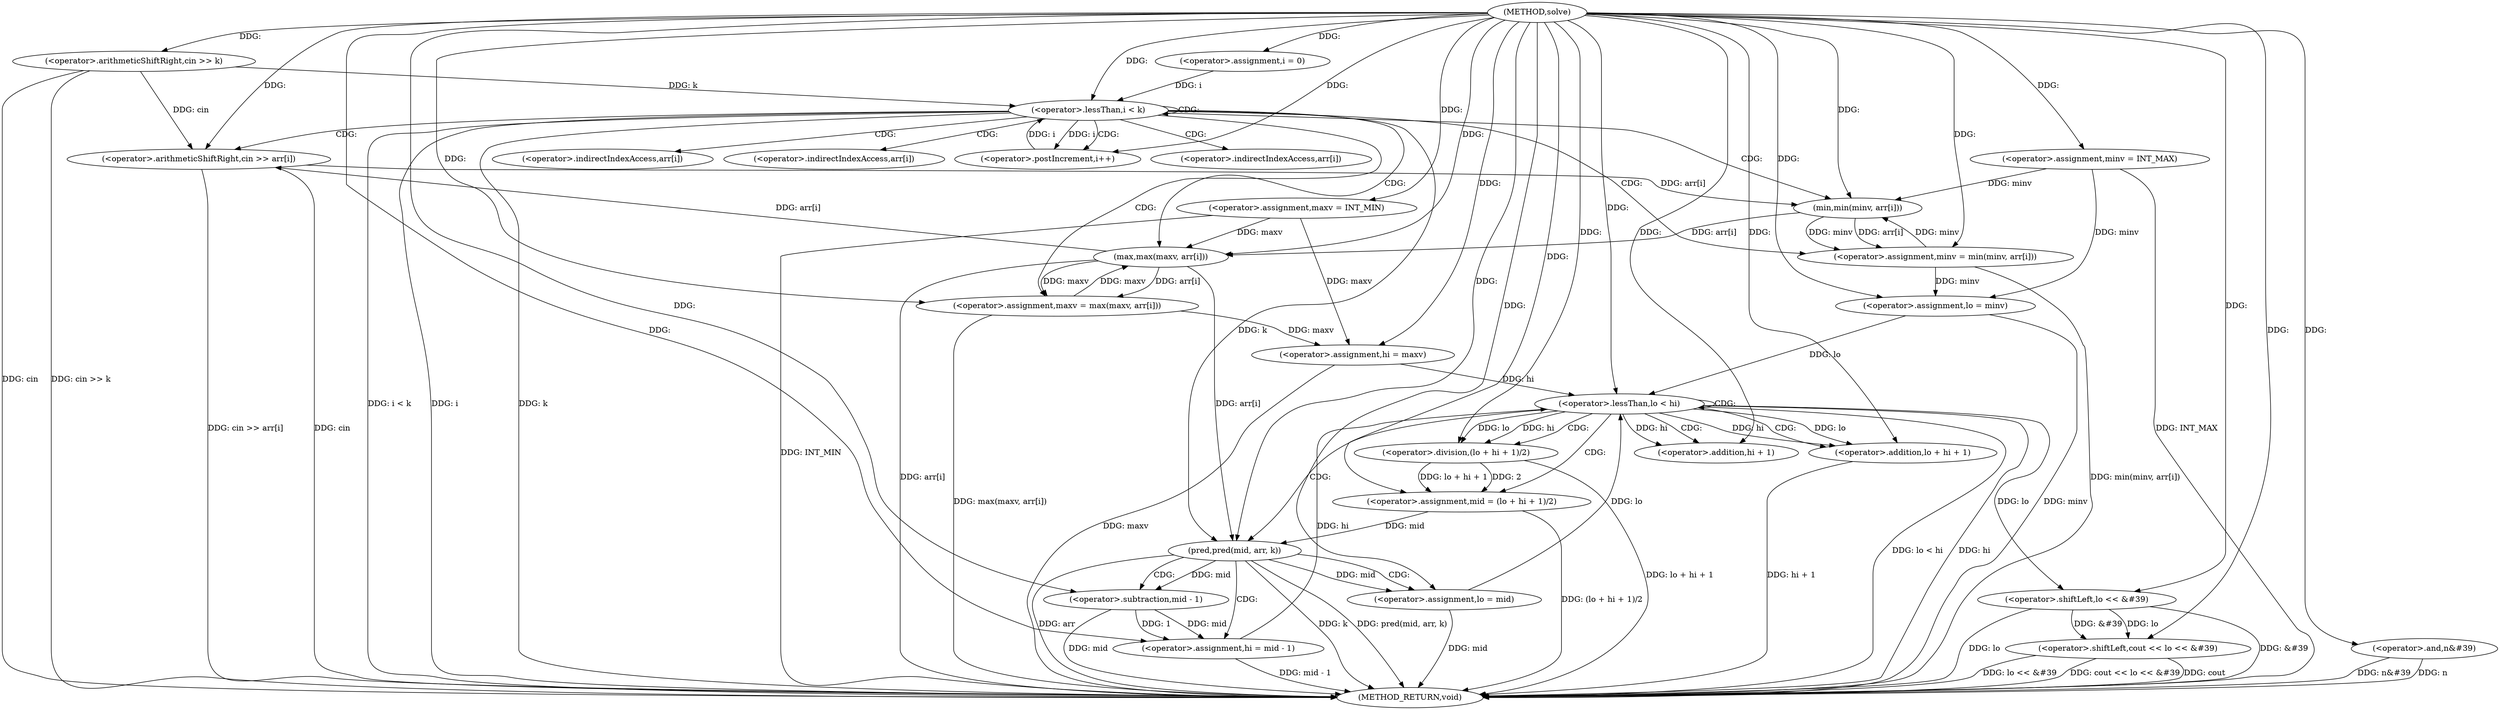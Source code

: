 digraph "solve" {  
"1000206" [label = "(METHOD,solve)" ]
"1000299" [label = "(METHOD_RETURN,void)" ]
"1000209" [label = "(<operator>.arithmeticShiftRight,cin >> k)" ]
"1000214" [label = "(<operator>.assignment,minv = INT_MAX)" ]
"1000218" [label = "(<operator>.assignment,maxv = INT_MIN)" ]
"1000252" [label = "(<operator>.assignment,lo = minv)" ]
"1000256" [label = "(<operator>.assignment,hi = maxv)" ]
"1000290" [label = "(<operator>.shiftLeft,cout << lo << &#39)" ]
"1000296" [label = "(<operator>.and,n&#39)" ]
"1000223" [label = "(<operator>.assignment,i = 0)" ]
"1000226" [label = "(<operator>.lessThan,i < k)" ]
"1000229" [label = "(<operator>.postIncrement,i++)" ]
"1000260" [label = "(<operator>.lessThan,lo < hi)" ]
"1000232" [label = "(<operator>.arithmeticShiftRight,cin >> arr[i])" ]
"1000237" [label = "(<operator>.assignment,minv = min(minv, arr[i]))" ]
"1000244" [label = "(<operator>.assignment,maxv = max(maxv, arr[i]))" ]
"1000265" [label = "(<operator>.assignment,mid = (lo + hi + 1)/2)" ]
"1000292" [label = "(<operator>.shiftLeft,lo << &#39)" ]
"1000275" [label = "(pred,pred(mid, arr, k))" ]
"1000239" [label = "(min,min(minv, arr[i]))" ]
"1000246" [label = "(max,max(maxv, arr[i]))" ]
"1000267" [label = "(<operator>.division,(lo + hi + 1)/2)" ]
"1000280" [label = "(<operator>.assignment,lo = mid)" ]
"1000268" [label = "(<operator>.addition,lo + hi + 1)" ]
"1000285" [label = "(<operator>.assignment,hi = mid - 1)" ]
"1000270" [label = "(<operator>.addition,hi + 1)" ]
"1000287" [label = "(<operator>.subtraction,mid - 1)" ]
"1000234" [label = "(<operator>.indirectIndexAccess,arr[i])" ]
"1000241" [label = "(<operator>.indirectIndexAccess,arr[i])" ]
"1000248" [label = "(<operator>.indirectIndexAccess,arr[i])" ]
  "1000209" -> "1000299"  [ label = "DDG: cin"] 
  "1000209" -> "1000299"  [ label = "DDG: cin >> k"] 
  "1000226" -> "1000299"  [ label = "DDG: i"] 
  "1000226" -> "1000299"  [ label = "DDG: k"] 
  "1000226" -> "1000299"  [ label = "DDG: i < k"] 
  "1000252" -> "1000299"  [ label = "DDG: minv"] 
  "1000256" -> "1000299"  [ label = "DDG: maxv"] 
  "1000260" -> "1000299"  [ label = "DDG: hi"] 
  "1000260" -> "1000299"  [ label = "DDG: lo < hi"] 
  "1000292" -> "1000299"  [ label = "DDG: lo"] 
  "1000292" -> "1000299"  [ label = "DDG: &#39"] 
  "1000290" -> "1000299"  [ label = "DDG: lo << &#39"] 
  "1000290" -> "1000299"  [ label = "DDG: cout << lo << &#39"] 
  "1000296" -> "1000299"  [ label = "DDG: n&#39"] 
  "1000268" -> "1000299"  [ label = "DDG: hi + 1"] 
  "1000267" -> "1000299"  [ label = "DDG: lo + hi + 1"] 
  "1000265" -> "1000299"  [ label = "DDG: (lo + hi + 1)/2"] 
  "1000275" -> "1000299"  [ label = "DDG: arr"] 
  "1000275" -> "1000299"  [ label = "DDG: k"] 
  "1000275" -> "1000299"  [ label = "DDG: pred(mid, arr, k)"] 
  "1000287" -> "1000299"  [ label = "DDG: mid"] 
  "1000285" -> "1000299"  [ label = "DDG: mid - 1"] 
  "1000280" -> "1000299"  [ label = "DDG: mid"] 
  "1000232" -> "1000299"  [ label = "DDG: cin"] 
  "1000232" -> "1000299"  [ label = "DDG: cin >> arr[i]"] 
  "1000237" -> "1000299"  [ label = "DDG: min(minv, arr[i])"] 
  "1000246" -> "1000299"  [ label = "DDG: arr[i]"] 
  "1000244" -> "1000299"  [ label = "DDG: max(maxv, arr[i])"] 
  "1000218" -> "1000299"  [ label = "DDG: INT_MIN"] 
  "1000290" -> "1000299"  [ label = "DDG: cout"] 
  "1000296" -> "1000299"  [ label = "DDG: n"] 
  "1000214" -> "1000299"  [ label = "DDG: INT_MAX"] 
  "1000206" -> "1000214"  [ label = "DDG: "] 
  "1000206" -> "1000218"  [ label = "DDG: "] 
  "1000214" -> "1000252"  [ label = "DDG: minv"] 
  "1000237" -> "1000252"  [ label = "DDG: minv"] 
  "1000206" -> "1000252"  [ label = "DDG: "] 
  "1000218" -> "1000256"  [ label = "DDG: maxv"] 
  "1000244" -> "1000256"  [ label = "DDG: maxv"] 
  "1000206" -> "1000256"  [ label = "DDG: "] 
  "1000206" -> "1000209"  [ label = "DDG: "] 
  "1000206" -> "1000223"  [ label = "DDG: "] 
  "1000206" -> "1000290"  [ label = "DDG: "] 
  "1000292" -> "1000290"  [ label = "DDG: &#39"] 
  "1000292" -> "1000290"  [ label = "DDG: lo"] 
  "1000206" -> "1000296"  [ label = "DDG: "] 
  "1000223" -> "1000226"  [ label = "DDG: i"] 
  "1000229" -> "1000226"  [ label = "DDG: i"] 
  "1000206" -> "1000226"  [ label = "DDG: "] 
  "1000209" -> "1000226"  [ label = "DDG: k"] 
  "1000226" -> "1000229"  [ label = "DDG: i"] 
  "1000206" -> "1000229"  [ label = "DDG: "] 
  "1000239" -> "1000237"  [ label = "DDG: arr[i]"] 
  "1000239" -> "1000237"  [ label = "DDG: minv"] 
  "1000246" -> "1000244"  [ label = "DDG: maxv"] 
  "1000246" -> "1000244"  [ label = "DDG: arr[i]"] 
  "1000252" -> "1000260"  [ label = "DDG: lo"] 
  "1000280" -> "1000260"  [ label = "DDG: lo"] 
  "1000206" -> "1000260"  [ label = "DDG: "] 
  "1000256" -> "1000260"  [ label = "DDG: hi"] 
  "1000285" -> "1000260"  [ label = "DDG: hi"] 
  "1000267" -> "1000265"  [ label = "DDG: 2"] 
  "1000267" -> "1000265"  [ label = "DDG: lo + hi + 1"] 
  "1000260" -> "1000292"  [ label = "DDG: lo"] 
  "1000206" -> "1000292"  [ label = "DDG: "] 
  "1000209" -> "1000232"  [ label = "DDG: cin"] 
  "1000206" -> "1000232"  [ label = "DDG: "] 
  "1000246" -> "1000232"  [ label = "DDG: arr[i]"] 
  "1000206" -> "1000237"  [ label = "DDG: "] 
  "1000206" -> "1000244"  [ label = "DDG: "] 
  "1000206" -> "1000265"  [ label = "DDG: "] 
  "1000214" -> "1000239"  [ label = "DDG: minv"] 
  "1000237" -> "1000239"  [ label = "DDG: minv"] 
  "1000206" -> "1000239"  [ label = "DDG: "] 
  "1000232" -> "1000239"  [ label = "DDG: arr[i]"] 
  "1000218" -> "1000246"  [ label = "DDG: maxv"] 
  "1000244" -> "1000246"  [ label = "DDG: maxv"] 
  "1000206" -> "1000246"  [ label = "DDG: "] 
  "1000239" -> "1000246"  [ label = "DDG: arr[i]"] 
  "1000260" -> "1000267"  [ label = "DDG: lo"] 
  "1000206" -> "1000267"  [ label = "DDG: "] 
  "1000260" -> "1000267"  [ label = "DDG: hi"] 
  "1000265" -> "1000275"  [ label = "DDG: mid"] 
  "1000206" -> "1000275"  [ label = "DDG: "] 
  "1000226" -> "1000275"  [ label = "DDG: k"] 
  "1000246" -> "1000275"  [ label = "DDG: arr[i]"] 
  "1000275" -> "1000280"  [ label = "DDG: mid"] 
  "1000206" -> "1000280"  [ label = "DDG: "] 
  "1000260" -> "1000268"  [ label = "DDG: lo"] 
  "1000206" -> "1000268"  [ label = "DDG: "] 
  "1000260" -> "1000268"  [ label = "DDG: hi"] 
  "1000287" -> "1000285"  [ label = "DDG: mid"] 
  "1000287" -> "1000285"  [ label = "DDG: 1"] 
  "1000260" -> "1000270"  [ label = "DDG: hi"] 
  "1000206" -> "1000270"  [ label = "DDG: "] 
  "1000206" -> "1000285"  [ label = "DDG: "] 
  "1000275" -> "1000287"  [ label = "DDG: mid"] 
  "1000206" -> "1000287"  [ label = "DDG: "] 
  "1000226" -> "1000239"  [ label = "CDG: "] 
  "1000226" -> "1000246"  [ label = "CDG: "] 
  "1000226" -> "1000229"  [ label = "CDG: "] 
  "1000226" -> "1000244"  [ label = "CDG: "] 
  "1000226" -> "1000234"  [ label = "CDG: "] 
  "1000226" -> "1000237"  [ label = "CDG: "] 
  "1000226" -> "1000248"  [ label = "CDG: "] 
  "1000226" -> "1000241"  [ label = "CDG: "] 
  "1000226" -> "1000226"  [ label = "CDG: "] 
  "1000226" -> "1000232"  [ label = "CDG: "] 
  "1000260" -> "1000265"  [ label = "CDG: "] 
  "1000260" -> "1000268"  [ label = "CDG: "] 
  "1000260" -> "1000260"  [ label = "CDG: "] 
  "1000260" -> "1000267"  [ label = "CDG: "] 
  "1000260" -> "1000270"  [ label = "CDG: "] 
  "1000260" -> "1000275"  [ label = "CDG: "] 
  "1000275" -> "1000285"  [ label = "CDG: "] 
  "1000275" -> "1000280"  [ label = "CDG: "] 
  "1000275" -> "1000287"  [ label = "CDG: "] 
}
